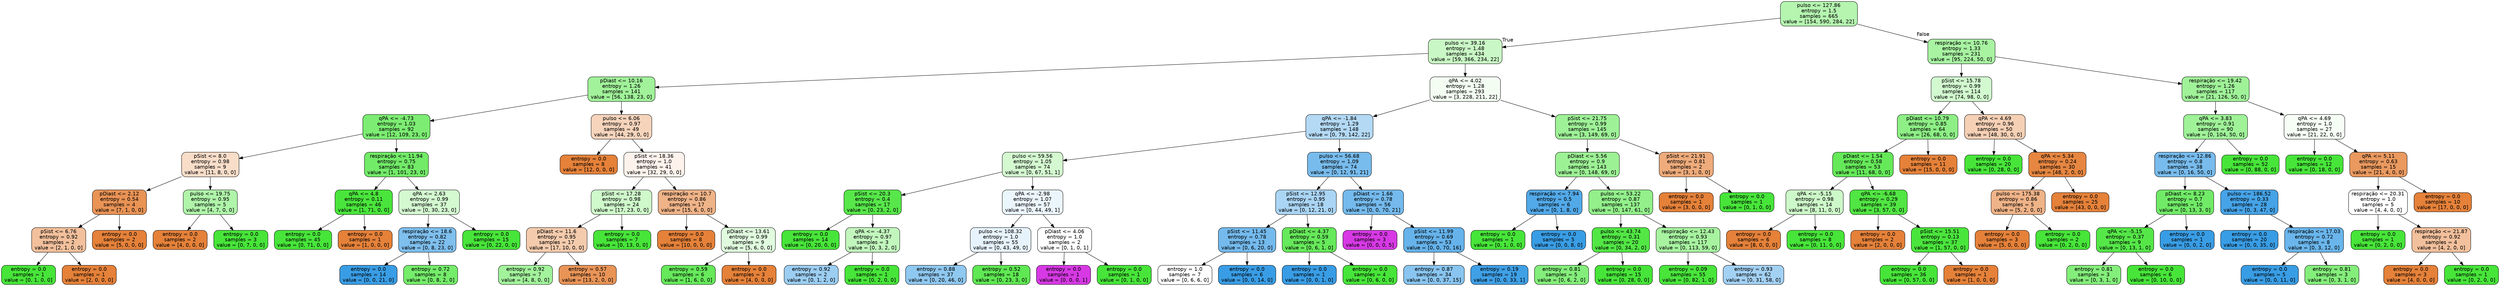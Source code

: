 digraph Tree {
node [shape=box, style="filled, rounded", color="black", fontname="helvetica"] ;
edge [fontname="helvetica"] ;
0 [label="pulso <= 127.86\nentropy = 1.5\nsamples = 665\nvalue = [154, 590, 284, 22]", fillcolor="#b5f5b0"] ;
1 [label="pulso <= 39.16\nentropy = 1.48\nsamples = 434\nvalue = [59, 366, 234, 22]", fillcolor="#c9f7c5"] ;
0 -> 1 [labeldistance=2.5, labelangle=45, headlabel="True"] ;
2 [label="pDiast <= 10.16\nentropy = 1.26\nsamples = 141\nvalue = [56, 138, 23, 0]", fillcolor="#a1f29a"] ;
1 -> 2 ;
3 [label="qPA <= -4.73\nentropy = 1.03\nsamples = 92\nvalue = [12, 109, 23, 0]", fillcolor="#7ced72"] ;
2 -> 3 ;
4 [label="pSist <= 8.0\nentropy = 0.98\nsamples = 9\nvalue = [11, 8, 0, 0]", fillcolor="#f8ddc9"] ;
3 -> 4 ;
5 [label="pDiast <= 2.12\nentropy = 0.54\nsamples = 4\nvalue = [7, 1, 0, 0]", fillcolor="#e99355"] ;
4 -> 5 ;
6 [label="pSist <= 6.76\nentropy = 0.92\nsamples = 2\nvalue = [2, 1, 0, 0]", fillcolor="#f2c09c"] ;
5 -> 6 ;
7 [label="entropy = 0.0\nsamples = 1\nvalue = [0, 1, 0, 0]", fillcolor="#47e539"] ;
6 -> 7 ;
8 [label="entropy = 0.0\nsamples = 1\nvalue = [2, 0, 0, 0]", fillcolor="#e58139"] ;
6 -> 8 ;
9 [label="entropy = 0.0\nsamples = 2\nvalue = [5, 0, 0, 0]", fillcolor="#e58139"] ;
5 -> 9 ;
10 [label="pulso <= 19.75\nentropy = 0.95\nsamples = 5\nvalue = [4, 7, 0, 0]", fillcolor="#b0f4aa"] ;
4 -> 10 ;
11 [label="entropy = 0.0\nsamples = 2\nvalue = [4, 0, 0, 0]", fillcolor="#e58139"] ;
10 -> 11 ;
12 [label="entropy = 0.0\nsamples = 3\nvalue = [0, 7, 0, 0]", fillcolor="#47e539"] ;
10 -> 12 ;
13 [label="respiração <= 11.94\nentropy = 0.75\nsamples = 83\nvalue = [1, 101, 23, 0]", fillcolor="#72eb68"] ;
3 -> 13 ;
14 [label="qPA <= 4.8\nentropy = 0.11\nsamples = 46\nvalue = [1, 71, 0, 0]", fillcolor="#4ae53c"] ;
13 -> 14 ;
15 [label="entropy = 0.0\nsamples = 45\nvalue = [0, 71, 0, 0]", fillcolor="#47e539"] ;
14 -> 15 ;
16 [label="entropy = 0.0\nsamples = 1\nvalue = [1, 0, 0, 0]", fillcolor="#e58139"] ;
14 -> 16 ;
17 [label="qPA <= 2.63\nentropy = 0.99\nsamples = 37\nvalue = [0, 30, 23, 0]", fillcolor="#d4f9d1"] ;
13 -> 17 ;
18 [label="respiração <= 18.6\nentropy = 0.82\nsamples = 22\nvalue = [0, 8, 23, 0]", fillcolor="#7ebfee"] ;
17 -> 18 ;
19 [label="entropy = 0.0\nsamples = 14\nvalue = [0, 0, 21, 0]", fillcolor="#399de5"] ;
18 -> 19 ;
20 [label="entropy = 0.72\nsamples = 8\nvalue = [0, 8, 2, 0]", fillcolor="#75ec6a"] ;
18 -> 20 ;
21 [label="entropy = 0.0\nsamples = 15\nvalue = [0, 22, 0, 0]", fillcolor="#47e539"] ;
17 -> 21 ;
22 [label="pulso <= 6.06\nentropy = 0.97\nsamples = 49\nvalue = [44, 29, 0, 0]", fillcolor="#f6d4bc"] ;
2 -> 22 ;
23 [label="entropy = 0.0\nsamples = 8\nvalue = [12, 0, 0, 0]", fillcolor="#e58139"] ;
22 -> 23 ;
24 [label="pSist <= 18.36\nentropy = 1.0\nsamples = 41\nvalue = [32, 29, 0, 0]", fillcolor="#fdf3ec"] ;
22 -> 24 ;
25 [label="pSist <= 17.28\nentropy = 0.98\nsamples = 24\nvalue = [17, 23, 0, 0]", fillcolor="#cff8cb"] ;
24 -> 25 ;
26 [label="pDiast <= 11.6\nentropy = 0.95\nsamples = 17\nvalue = [17, 10, 0, 0]", fillcolor="#f4cbad"] ;
25 -> 26 ;
27 [label="entropy = 0.92\nsamples = 7\nvalue = [4, 8, 0, 0]", fillcolor="#a3f29c"] ;
26 -> 27 ;
28 [label="entropy = 0.57\nsamples = 10\nvalue = [13, 2, 0, 0]", fillcolor="#e99457"] ;
26 -> 28 ;
29 [label="entropy = 0.0\nsamples = 7\nvalue = [0, 13, 0, 0]", fillcolor="#47e539"] ;
25 -> 29 ;
30 [label="respiração <= 10.7\nentropy = 0.86\nsamples = 17\nvalue = [15, 6, 0, 0]", fillcolor="#efb388"] ;
24 -> 30 ;
31 [label="entropy = 0.0\nsamples = 8\nvalue = [10, 0, 0, 0]", fillcolor="#e58139"] ;
30 -> 31 ;
32 [label="pDiast <= 13.61\nentropy = 0.99\nsamples = 9\nvalue = [5, 6, 0, 0]", fillcolor="#e0fbde"] ;
30 -> 32 ;
33 [label="entropy = 0.59\nsamples = 6\nvalue = [1, 6, 0, 0]", fillcolor="#66e95a"] ;
32 -> 33 ;
34 [label="entropy = 0.0\nsamples = 3\nvalue = [4, 0, 0, 0]", fillcolor="#e58139"] ;
32 -> 34 ;
35 [label="qPA <= 4.02\nentropy = 1.28\nsamples = 293\nvalue = [3, 228, 211, 22]", fillcolor="#f3fdf2"] ;
1 -> 35 ;
36 [label="qPA <= -1.84\nentropy = 1.29\nsamples = 148\nvalue = [0, 79, 142, 22]", fillcolor="#b3d9f5"] ;
35 -> 36 ;
37 [label="pulso <= 59.56\nentropy = 1.05\nsamples = 74\nvalue = [0, 67, 51, 1]", fillcolor="#d4f9d0"] ;
36 -> 37 ;
38 [label="pSist <= 20.3\nentropy = 0.4\nsamples = 17\nvalue = [0, 23, 2, 0]", fillcolor="#57e74a"] ;
37 -> 38 ;
39 [label="entropy = 0.0\nsamples = 14\nvalue = [0, 20, 0, 0]", fillcolor="#47e539"] ;
38 -> 39 ;
40 [label="qPA <= -4.37\nentropy = 0.97\nsamples = 3\nvalue = [0, 3, 2, 0]", fillcolor="#c2f6bd"] ;
38 -> 40 ;
41 [label="entropy = 0.92\nsamples = 2\nvalue = [0, 1, 2, 0]", fillcolor="#9ccef2"] ;
40 -> 41 ;
42 [label="entropy = 0.0\nsamples = 1\nvalue = [0, 2, 0, 0]", fillcolor="#47e539"] ;
40 -> 42 ;
43 [label="qPA <= -2.98\nentropy = 1.07\nsamples = 57\nvalue = [0, 44, 49, 1]", fillcolor="#ebf5fc"] ;
37 -> 43 ;
44 [label="pulso <= 108.32\nentropy = 1.0\nsamples = 55\nvalue = [0, 43, 49, 0]", fillcolor="#e7f3fc"] ;
43 -> 44 ;
45 [label="entropy = 0.88\nsamples = 37\nvalue = [0, 20, 46, 0]", fillcolor="#8fc8f0"] ;
44 -> 45 ;
46 [label="entropy = 0.52\nsamples = 18\nvalue = [0, 23, 3, 0]", fillcolor="#5fe853"] ;
44 -> 46 ;
47 [label="pDiast <= 4.06\nentropy = 1.0\nsamples = 2\nvalue = [0, 1, 0, 1]", fillcolor="#ffffff"] ;
43 -> 47 ;
48 [label="entropy = 0.0\nsamples = 1\nvalue = [0, 0, 0, 1]", fillcolor="#d739e5"] ;
47 -> 48 ;
49 [label="entropy = 0.0\nsamples = 1\nvalue = [0, 1, 0, 0]", fillcolor="#47e539"] ;
47 -> 49 ;
50 [label="pulso <= 56.68\nentropy = 1.09\nsamples = 74\nvalue = [0, 12, 91, 21]", fillcolor="#78bced"] ;
36 -> 50 ;
51 [label="pSist <= 12.95\nentropy = 0.95\nsamples = 18\nvalue = [0, 12, 21, 0]", fillcolor="#aad5f4"] ;
50 -> 51 ;
52 [label="pSist <= 11.45\nentropy = 0.78\nsamples = 13\nvalue = [0, 6, 20, 0]", fillcolor="#74baed"] ;
51 -> 52 ;
53 [label="entropy = 1.0\nsamples = 7\nvalue = [0, 6, 6, 0]", fillcolor="#ffffff"] ;
52 -> 53 ;
54 [label="entropy = 0.0\nsamples = 6\nvalue = [0, 0, 14, 0]", fillcolor="#399de5"] ;
52 -> 54 ;
55 [label="pDiast <= 4.37\nentropy = 0.59\nsamples = 5\nvalue = [0, 6, 1, 0]", fillcolor="#66e95a"] ;
51 -> 55 ;
56 [label="entropy = 0.0\nsamples = 1\nvalue = [0, 0, 1, 0]", fillcolor="#399de5"] ;
55 -> 56 ;
57 [label="entropy = 0.0\nsamples = 4\nvalue = [0, 6, 0, 0]", fillcolor="#47e539"] ;
55 -> 57 ;
58 [label="pDiast <= 1.66\nentropy = 0.78\nsamples = 56\nvalue = [0, 0, 70, 21]", fillcolor="#74baed"] ;
50 -> 58 ;
59 [label="entropy = 0.0\nsamples = 3\nvalue = [0, 0, 0, 5]", fillcolor="#d739e5"] ;
58 -> 59 ;
60 [label="pSist <= 11.99\nentropy = 0.69\nsamples = 53\nvalue = [0, 0, 70, 16]", fillcolor="#66b3eb"] ;
58 -> 60 ;
61 [label="entropy = 0.87\nsamples = 34\nvalue = [0, 0, 37, 15]", fillcolor="#89c5f0"] ;
60 -> 61 ;
62 [label="entropy = 0.19\nsamples = 19\nvalue = [0, 0, 33, 1]", fillcolor="#3fa0e6"] ;
60 -> 62 ;
63 [label="pSist <= 21.75\nentropy = 0.99\nsamples = 145\nvalue = [3, 149, 69, 0]", fillcolor="#9ef197"] ;
35 -> 63 ;
64 [label="pDiast <= 5.56\nentropy = 0.9\nsamples = 143\nvalue = [0, 148, 69, 0]", fillcolor="#9df195"] ;
63 -> 64 ;
65 [label="respiração <= 7.94\nentropy = 0.5\nsamples = 6\nvalue = [0, 1, 8, 0]", fillcolor="#52a9e8"] ;
64 -> 65 ;
66 [label="entropy = 0.0\nsamples = 1\nvalue = [0, 1, 0, 0]", fillcolor="#47e539"] ;
65 -> 66 ;
67 [label="entropy = 0.0\nsamples = 5\nvalue = [0, 0, 8, 0]", fillcolor="#399de5"] ;
65 -> 67 ;
68 [label="pulso <= 53.22\nentropy = 0.87\nsamples = 137\nvalue = [0, 147, 61, 0]", fillcolor="#93f08b"] ;
64 -> 68 ;
69 [label="pulso <= 43.74\nentropy = 0.31\nsamples = 20\nvalue = [0, 34, 2, 0]", fillcolor="#52e745"] ;
68 -> 69 ;
70 [label="entropy = 0.81\nsamples = 5\nvalue = [0, 6, 2, 0]", fillcolor="#84ee7b"] ;
69 -> 70 ;
71 [label="entropy = 0.0\nsamples = 15\nvalue = [0, 28, 0, 0]", fillcolor="#47e539"] ;
69 -> 71 ;
72 [label="respiração <= 12.43\nentropy = 0.93\nsamples = 117\nvalue = [0, 113, 59, 0]", fillcolor="#a7f3a0"] ;
68 -> 72 ;
73 [label="entropy = 0.09\nsamples = 55\nvalue = [0, 82, 1, 0]", fillcolor="#49e53b"] ;
72 -> 73 ;
74 [label="entropy = 0.93\nsamples = 62\nvalue = [0, 31, 58, 0]", fillcolor="#a3d1f3"] ;
72 -> 74 ;
75 [label="pSist <= 21.91\nentropy = 0.81\nsamples = 2\nvalue = [3, 1, 0, 0]", fillcolor="#eeab7b"] ;
63 -> 75 ;
76 [label="entropy = 0.0\nsamples = 1\nvalue = [3, 0, 0, 0]", fillcolor="#e58139"] ;
75 -> 76 ;
77 [label="entropy = 0.0\nsamples = 1\nvalue = [0, 1, 0, 0]", fillcolor="#47e539"] ;
75 -> 77 ;
78 [label="respiração <= 10.76\nentropy = 1.33\nsamples = 231\nvalue = [95, 224, 50, 0]", fillcolor="#a8f3a2"] ;
0 -> 78 [labeldistance=2.5, labelangle=-45, headlabel="False"] ;
79 [label="pSist <= 15.78\nentropy = 0.99\nsamples = 114\nvalue = [74, 98, 0, 0]", fillcolor="#d2f9cf"] ;
78 -> 79 ;
80 [label="pDiast <= 10.79\nentropy = 0.85\nsamples = 64\nvalue = [26, 68, 0, 0]", fillcolor="#8def85"] ;
79 -> 80 ;
81 [label="pDiast <= 1.54\nentropy = 0.58\nsamples = 53\nvalue = [11, 68, 0, 0]", fillcolor="#65e959"] ;
80 -> 81 ;
82 [label="qPA <= -5.15\nentropy = 0.98\nsamples = 14\nvalue = [8, 11, 0, 0]", fillcolor="#cdf8c9"] ;
81 -> 82 ;
83 [label="entropy = 0.0\nsamples = 6\nvalue = [8, 0, 0, 0]", fillcolor="#e58139"] ;
82 -> 83 ;
84 [label="entropy = 0.0\nsamples = 8\nvalue = [0, 11, 0, 0]", fillcolor="#47e539"] ;
82 -> 84 ;
85 [label="qPA <= -6.68\nentropy = 0.29\nsamples = 39\nvalue = [3, 57, 0, 0]", fillcolor="#51e643"] ;
81 -> 85 ;
86 [label="entropy = 0.0\nsamples = 2\nvalue = [2, 0, 0, 0]", fillcolor="#e58139"] ;
85 -> 86 ;
87 [label="pSist <= 15.51\nentropy = 0.13\nsamples = 37\nvalue = [1, 57, 0, 0]", fillcolor="#4ae53c"] ;
85 -> 87 ;
88 [label="entropy = 0.0\nsamples = 36\nvalue = [0, 57, 0, 0]", fillcolor="#47e539"] ;
87 -> 88 ;
89 [label="entropy = 0.0\nsamples = 1\nvalue = [1, 0, 0, 0]", fillcolor="#e58139"] ;
87 -> 89 ;
90 [label="entropy = 0.0\nsamples = 11\nvalue = [15, 0, 0, 0]", fillcolor="#e58139"] ;
80 -> 90 ;
91 [label="qPA <= 4.69\nentropy = 0.96\nsamples = 50\nvalue = [48, 30, 0, 0]", fillcolor="#f5d0b5"] ;
79 -> 91 ;
92 [label="entropy = 0.0\nsamples = 20\nvalue = [0, 28, 0, 0]", fillcolor="#47e539"] ;
91 -> 92 ;
93 [label="qPA <= 5.34\nentropy = 0.24\nsamples = 30\nvalue = [48, 2, 0, 0]", fillcolor="#e68641"] ;
91 -> 93 ;
94 [label="pulso <= 175.38\nentropy = 0.86\nsamples = 5\nvalue = [5, 2, 0, 0]", fillcolor="#efb388"] ;
93 -> 94 ;
95 [label="entropy = 0.0\nsamples = 3\nvalue = [5, 0, 0, 0]", fillcolor="#e58139"] ;
94 -> 95 ;
96 [label="entropy = 0.0\nsamples = 2\nvalue = [0, 2, 0, 0]", fillcolor="#47e539"] ;
94 -> 96 ;
97 [label="entropy = 0.0\nsamples = 25\nvalue = [43, 0, 0, 0]", fillcolor="#e58139"] ;
93 -> 97 ;
98 [label="respiração <= 19.42\nentropy = 1.26\nsamples = 117\nvalue = [21, 126, 50, 0]", fillcolor="#a0f299"] ;
78 -> 98 ;
99 [label="qPA <= 3.83\nentropy = 0.91\nsamples = 90\nvalue = [0, 104, 50, 0]", fillcolor="#9ff298"] ;
98 -> 99 ;
100 [label="respiração <= 12.86\nentropy = 0.8\nsamples = 38\nvalue = [0, 16, 50, 0]", fillcolor="#78bced"] ;
99 -> 100 ;
101 [label="pDiast <= 8.23\nentropy = 0.7\nsamples = 10\nvalue = [0, 13, 3, 0]", fillcolor="#71eb67"] ;
100 -> 101 ;
102 [label="qPA <= -5.15\nentropy = 0.37\nsamples = 9\nvalue = [0, 13, 1, 0]", fillcolor="#55e748"] ;
101 -> 102 ;
103 [label="entropy = 0.81\nsamples = 3\nvalue = [0, 3, 1, 0]", fillcolor="#84ee7b"] ;
102 -> 103 ;
104 [label="entropy = 0.0\nsamples = 6\nvalue = [0, 10, 0, 0]", fillcolor="#47e539"] ;
102 -> 104 ;
105 [label="entropy = 0.0\nsamples = 1\nvalue = [0, 0, 2, 0]", fillcolor="#399de5"] ;
101 -> 105 ;
106 [label="pulso <= 186.52\nentropy = 0.33\nsamples = 28\nvalue = [0, 3, 47, 0]", fillcolor="#46a3e7"] ;
100 -> 106 ;
107 [label="entropy = 0.0\nsamples = 20\nvalue = [0, 0, 35, 0]", fillcolor="#399de5"] ;
106 -> 107 ;
108 [label="respiração <= 17.03\nentropy = 0.72\nsamples = 8\nvalue = [0, 3, 12, 0]", fillcolor="#6ab6ec"] ;
106 -> 108 ;
109 [label="entropy = 0.0\nsamples = 5\nvalue = [0, 0, 11, 0]", fillcolor="#399de5"] ;
108 -> 109 ;
110 [label="entropy = 0.81\nsamples = 3\nvalue = [0, 3, 1, 0]", fillcolor="#84ee7b"] ;
108 -> 110 ;
111 [label="entropy = 0.0\nsamples = 52\nvalue = [0, 88, 0, 0]", fillcolor="#47e539"] ;
99 -> 111 ;
112 [label="qPA <= 4.69\nentropy = 1.0\nsamples = 27\nvalue = [21, 22, 0, 0]", fillcolor="#f7fef6"] ;
98 -> 112 ;
113 [label="entropy = 0.0\nsamples = 12\nvalue = [0, 18, 0, 0]", fillcolor="#47e539"] ;
112 -> 113 ;
114 [label="qPA <= 5.11\nentropy = 0.63\nsamples = 15\nvalue = [21, 4, 0, 0]", fillcolor="#ea995f"] ;
112 -> 114 ;
115 [label="respiração <= 20.31\nentropy = 1.0\nsamples = 5\nvalue = [4, 4, 0, 0]", fillcolor="#ffffff"] ;
114 -> 115 ;
116 [label="entropy = 0.0\nsamples = 1\nvalue = [0, 2, 0, 0]", fillcolor="#47e539"] ;
115 -> 116 ;
117 [label="respiração <= 21.87\nentropy = 0.92\nsamples = 4\nvalue = [4, 2, 0, 0]", fillcolor="#f2c09c"] ;
115 -> 117 ;
118 [label="entropy = 0.0\nsamples = 3\nvalue = [4, 0, 0, 0]", fillcolor="#e58139"] ;
117 -> 118 ;
119 [label="entropy = 0.0\nsamples = 1\nvalue = [0, 2, 0, 0]", fillcolor="#47e539"] ;
117 -> 119 ;
120 [label="entropy = 0.0\nsamples = 10\nvalue = [17, 0, 0, 0]", fillcolor="#e58139"] ;
114 -> 120 ;
}
